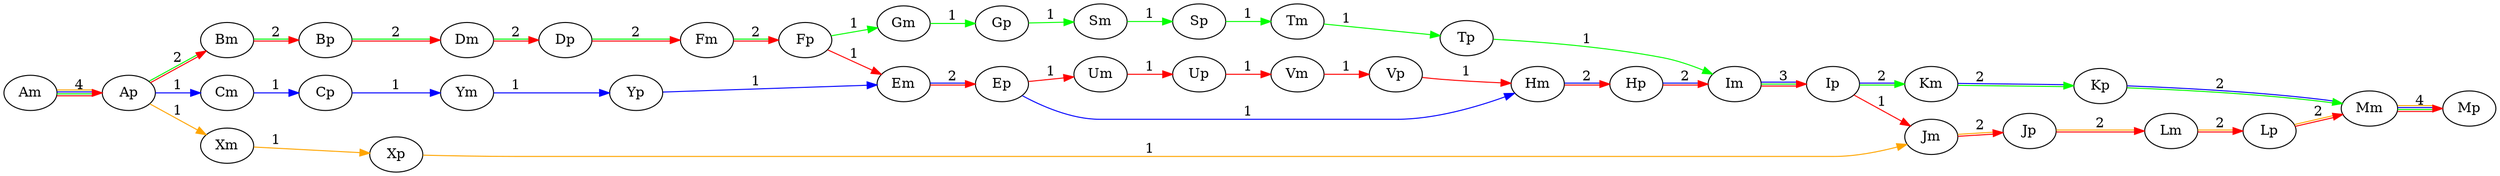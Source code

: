 digraph{
	rankdir=LR
	Am -> Ap [label=4  color="red:green:blue:orange"]
	Ap -> Bm [label=2  color="red:green"]
	Ap -> Cm [label=1  color="blue"]
	Ap -> Xm [label=1  color="orange"]
	Bm -> Bp [label=2  color="red:green"]
	Bp -> Dm [label=2  color="red:green"]
	Cm -> Cp [label=1  color="blue"]
	Cp -> Ym [label=1  color="blue"]
	Xm -> Xp [label=1  color="orange"]
	Xp -> Jm [label=1  color="orange"]
	Jm -> Jp [label=2  color="red:orange"]
	Jp -> Lm [label=2  color="red:orange"]
	Ym -> Yp [label=1  color="blue"]
	Yp -> Em [label=1  color="blue"]
	Em -> Ep [label=2  color="red:blue"]
	Ep -> Hm [label=1  color="blue"]
	Ep -> Um [label=1  color="red"]
	Dm -> Dp [label=2  color="red:green"]
	Dp -> Fm [label=2  color="red:green"]
	Fm -> Fp [label=2  color="red:green"]
	Fp -> Em [label=1  color="red"]
	Fp -> Gm [label=1  color="green"]
	Hm -> Hp [label=2  color="red:blue"]
	Hp -> Im [label=2  color="red:blue"]
	Um -> Up [label=1  color="red"]
	Up -> Vm [label=1  color="red"]
	Vm -> Vp [label=1  color="red"]
	Vp -> Hm [label=1  color="red"]
	Gm -> Gp [label=1  color="green"]
	Gp -> Sm [label=1  color="green"]
	Sm -> Sp [label=1  color="green"]
	Sp -> Tm [label=1  color="green"]
	Tm -> Tp [label=1  color="green"]
	Tp -> Im [label=1  color="green"]
	Im -> Ip [label=3  color="red:green:blue"]
	Ip -> Km [label=2  color="green:blue"]
	Ip -> Jm [label=1  color="red"]
	Km -> Kp [label=2  color="green:blue"]
	Kp -> Mm [label=2  color="green:blue"]
	Lm -> Lp [label=2  color="red:orange"]
	Lp -> Mm [label=2  color="red:orange"]
	Mm -> Mp [label=4  color="red:green:blue:orange"]
}